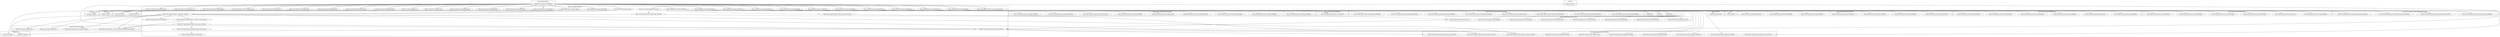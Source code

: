 digraph {
graph [overlap=false]
subgraph cluster_List_MoreUtils {
	label="List::MoreUtils";
	"List::MoreUtils::all";
	"List::MoreUtils::any";
}
subgraph cluster_warnings {
	label="warnings";
	"warnings::unimport";
}
subgraph cluster_Moose_Exporter {
	label="Moose::Exporter";
	"Moose::Exporter::import";
}
subgraph cluster_Moose_Meta_TypeConstraint_Enum {
	label="Moose::Meta::TypeConstraint::Enum";
	"Moose::Meta::TypeConstraint::Enum::BEGIN@3";
	"Moose::Meta::TypeConstraint::Enum::meta";
	"Moose::Meta::TypeConstraint::Enum::BEGIN@5";
	"Moose::Meta::TypeConstraint::Enum::BEGIN@13";
	"Moose::Meta::TypeConstraint::Enum::BEGIN@4";
	"Moose::Meta::TypeConstraint::Enum::BEGIN@7";
}
subgraph cluster_Moose_Util_TypeConstraints {
	label="Moose::Util::TypeConstraints";
	"Moose::Util::TypeConstraints::BEGIN@39";
	"Moose::Util::TypeConstraints::BEGIN@619";
	"Moose::Util::TypeConstraints::BEGIN@28";
	"Moose::Util::TypeConstraints::BEGIN@6";
	"Moose::Util::TypeConstraints::CORE:match";
	"Moose::Util::TypeConstraints::subtype";
	"Moose::Util::TypeConstraints::BEGIN@598";
	"Moose::Util::TypeConstraints::BEGIN@35";
	"Moose::Util::TypeConstraints::list_all_type_constraints";
	"Moose::Util::TypeConstraints::BEGIN@4";
	"Moose::Util::TypeConstraints::BEGIN@30";
	"Moose::Util::TypeConstraints::BEGIN@36";
	"Moose::Util::TypeConstraints::BEGIN@572";
	"Moose::Util::TypeConstraints::find_or_parse_type_constraint";
	"Moose::Util::TypeConstraints::where";
	"Moose::Util::TypeConstraints::as";
	"Moose::Util::TypeConstraints::CORE:subst";
	"Moose::Util::TypeConstraints::find_type_constraint";
	"Moose::Util::TypeConstraints::BEGIN@32";
	"Moose::Util::TypeConstraints::type";
	"Moose::Util::TypeConstraints::BEGIN@38";
	"Moose::Util::TypeConstraints::BEGIN@7";
	"Moose::Util::TypeConstraints::class_type";
	"Moose::Util::TypeConstraints::find_or_create_isa_type_constraint";
	"Moose::Util::TypeConstraints::create_class_type_constraint";
	"Moose::Util::TypeConstraints::BEGIN@65";
	"Moose::Util::TypeConstraints::CORE:qr";
	"Moose::Util::TypeConstraints::CORE:regcomp";
	"Moose::Util::TypeConstraints::BEGIN@592";
	"Moose::Util::TypeConstraints::optimize_as";
	"Moose::Util::TypeConstraints::BEGIN@5";
	"Moose::Util::TypeConstraints::_create_type_constraint";
	"Moose::Util::TypeConstraints::BEGIN@33";
	"Moose::Util::TypeConstraints::BEGIN@603";
	"Moose::Util::TypeConstraints::BEGIN@34";
	"Moose::Util::TypeConstraints::BEGIN@37";
	"Moose::Util::TypeConstraints::normalize_type_constraint_name";
	"Moose::Util::TypeConstraints::BEGIN@29";
	"Moose::Util::TypeConstraints::register_type_constraint";
	"Moose::Util::TypeConstraints::BEGIN@31";
}
subgraph cluster_Moose {
	label="Moose";
	"Moose::init_meta";
}
subgraph cluster_Moose_Meta_TypeConstraint_Parameterized {
	label="Moose::Meta::TypeConstraint::Parameterized";
	"Moose::Meta::TypeConstraint::Parameterized::BEGIN@4";
	"Moose::Meta::TypeConstraint::Parameterized::BEGIN@15";
	"Moose::Meta::TypeConstraint::Parameterized::BEGIN@8";
	"Moose::Meta::TypeConstraint::Parameterized::meta";
	"Moose::Meta::TypeConstraint::Parameterized::BEGIN@7";
	"Moose::Meta::TypeConstraint::Parameterized::BEGIN@5";
	"Moose::Meta::TypeConstraint::Parameterized::BEGIN@3";
	"Moose::Meta::TypeConstraint::Parameterized::BEGIN@9";
}
subgraph cluster_Moose_Meta_TypeConstraint_Registry {
	label="Moose::Meta::TypeConstraint::Registry";
	"Moose::Meta::TypeConstraint::Registry::type_constraints";
	"Moose::Meta::TypeConstraint::Registry::BEGIN@4";
	"Moose::Meta::TypeConstraint::Registry::meta";
	"Moose::Meta::TypeConstraint::Registry::BEGIN@6";
	"Moose::Meta::TypeConstraint::Registry::add_type_constraint";
	"Moose::Meta::TypeConstraint::Registry::get_type_constraint";
	"Moose::Meta::TypeConstraint::Registry::BEGIN@8";
	"Moose::Meta::TypeConstraint::Registry::has_type_constraint";
	"Moose::Meta::TypeConstraint::Registry::BEGIN@14";
	"Moose::Meta::TypeConstraint::Registry::BEGIN@5";
}
subgraph cluster_re {
	label="re";
	"re::BEGIN@4";
	"re::import";
	"re::BEGIN@5";
}
subgraph cluster_Scalar_Util {
	label="Scalar::Util";
	"Scalar::Util::reftype";
	"Scalar::Util::blessed";
}
subgraph cluster_Moose_Meta_TypeConstraint_Class {
	label="Moose::Meta::TypeConstraint::Class";
	"Moose::Meta::TypeConstraint::Class::BEGIN@7";
	"Moose::Meta::TypeConstraint::Class::meta";
	"Moose::Meta::TypeConstraint::Class::BEGIN@5";
	"Moose::Meta::TypeConstraint::Class::BEGIN@8";
	"Moose::Meta::TypeConstraint::Class::BEGIN@3";
	"Moose::Meta::TypeConstraint::Class::BEGIN@14";
	"Moose::Meta::TypeConstraint::Class::BEGIN@4";
	"Moose::Meta::TypeConstraint::Class::new";
}
subgraph cluster_Moose_Meta_TypeConstraint_DuckType {
	label="Moose::Meta::TypeConstraint::DuckType";
	"Moose::Meta::TypeConstraint::DuckType::BEGIN@5";
	"Moose::Meta::TypeConstraint::DuckType::BEGIN@9";
	"Moose::Meta::TypeConstraint::DuckType::BEGIN@3";
	"Moose::Meta::TypeConstraint::DuckType::BEGIN@4";
	"Moose::Meta::TypeConstraint::DuckType::meta";
	"Moose::Meta::TypeConstraint::DuckType::BEGIN@7";
	"Moose::Meta::TypeConstraint::DuckType::BEGIN@17";
	"Moose::Meta::TypeConstraint::DuckType::BEGIN@8";
	"Moose::Meta::TypeConstraint::DuckType::BEGIN@11";
}
subgraph cluster_strict {
	label="strict";
	"strict::unimport";
}
subgraph cluster_Moose_Meta_TypeConstraint_Role {
	label="Moose::Meta::TypeConstraint::Role";
	"Moose::Meta::TypeConstraint::Role::BEGIN@3";
	"Moose::Meta::TypeConstraint::Role::BEGIN@7";
	"Moose::Meta::TypeConstraint::Role::BEGIN@5";
	"Moose::Meta::TypeConstraint::Role::BEGIN@14";
	"Moose::Meta::TypeConstraint::Role::BEGIN@8";
	"Moose::Meta::TypeConstraint::Role::BEGIN@4";
	"Moose::Meta::TypeConstraint::Role::meta";
}
subgraph cluster_Exporter {
	label="Exporter";
	"Exporter::import";
}
subgraph cluster_Moose_Util_TypeConstraints_OptimizedConstraints {
	label="Moose::Util::TypeConstraints::OptimizedConstraints";
	"Moose::Util::TypeConstraints::OptimizedConstraints::BEGIN@4";
	"Moose::Util::TypeConstraints::OptimizedConstraints::BEGIN@7";
	"Moose::Util::TypeConstraints::OptimizedConstraints::BEGIN@6";
	"Moose::Util::TypeConstraints::OptimizedConstraints::BEGIN@3";
}
subgraph cluster_Moose_Meta_Attribute {
	label="Moose::Meta::Attribute";
	"Moose::Meta::Attribute::BEGIN@18";
}
subgraph cluster_Class_MOP_Mixin_HasAttributes {
	label="Class::MOP::Mixin::HasAttributes";
	"Class::MOP::Mixin::HasAttributes::add_attribute";
}
subgraph cluster_Moose_Meta_TypeConstraint {
	label="Moose::Meta::TypeConstraint";
	"Moose::Meta::TypeConstraint::name";
	"Moose::Meta::TypeConstraint::create_child_type";
	"Moose::Meta::TypeConstraint::__ANON__[Moose/Meta/TypeConstraint.pm:8]";
	"Moose::Meta::TypeConstraint::new";
}
subgraph cluster_Moose_Meta_TypeConstraint_Union {
	label="Moose::Meta::TypeConstraint::Union";
	"Moose::Meta::TypeConstraint::Union::BEGIN@4";
	"Moose::Meta::TypeConstraint::Union::meta";
	"Moose::Meta::TypeConstraint::Union::BEGIN@5";
	"Moose::Meta::TypeConstraint::Union::BEGIN@6";
	"Moose::Meta::TypeConstraint::Union::BEGIN@8";
	"Moose::Meta::TypeConstraint::Union::BEGIN@14";
}
"Moose::Util::TypeConstraints::list_all_type_constraints" -> "Moose::Meta::TypeConstraint::Registry::type_constraints";
"Moose::Util::TypeConstraints::BEGIN@38" -> "Moose::Meta::TypeConstraint::Registry::BEGIN@4";
"Moose::Util::TypeConstraints::BEGIN@29" -> "Moose::Meta::TypeConstraint::Union::BEGIN@5";
"Moose::Meta::Attribute::BEGIN@18" -> "Moose::Util::TypeConstraints::BEGIN@619";
"Moose::Util::TypeConstraints::BEGIN@7" -> "Moose::Exporter::import";
"Moose::Util::TypeConstraints::BEGIN@34" -> "Moose::Meta::TypeConstraint::Enum::BEGIN@7";
"Moose::Util::TypeConstraints::_create_type_constraint" -> "Moose::Meta::TypeConstraint::create_child_type";
"Moose::Util::TypeConstraints::BEGIN@32" -> "Moose::Meta::TypeConstraint::Class::BEGIN@8";
"Moose::Util::TypeConstraints::BEGIN@30" -> "Moose::Meta::TypeConstraint::Parameterized::BEGIN@7";
"Moose::Meta::Attribute::BEGIN@18" -> "Moose::Util::TypeConstraints::BEGIN@36";
"Moose::Util::TypeConstraints::find_or_create_isa_type_constraint" -> "Moose::Util::TypeConstraints::find_or_parse_type_constraint";
"Moose::Util::TypeConstraints::BEGIN@5" -> "Exporter::import";
"Moose::Util::TypeConstraints::BEGIN@6" -> "Exporter::import";
"Moose::Meta::Attribute::BEGIN@18" -> "Moose::Util::TypeConstraints::where";
"Moose::Util::TypeConstraints::BEGIN@619" -> "warnings::unimport";
"Moose::Util::TypeConstraints::BEGIN@592" -> "warnings::unimport";
"Moose::Util::TypeConstraints::BEGIN@598" -> "warnings::unimport";
"Moose::Util::TypeConstraints::BEGIN@603" -> "warnings::unimport";
"Moose::Util::TypeConstraints::register_type_constraint" -> "Moose::Meta::TypeConstraint::name";
"Moose::Meta::Attribute::BEGIN@18" -> "Moose::Util::TypeConstraints::find_type_constraint";
"Moose::init_meta" -> "Moose::Util::TypeConstraints::find_type_constraint";
"Moose::Util::TypeConstraints::find_or_parse_type_constraint" -> "Moose::Util::TypeConstraints::find_type_constraint";
"Moose::Meta::TypeConstraint::Class::new" -> "Moose::Util::TypeConstraints::find_type_constraint";
"Moose::Util::TypeConstraints::BEGIN@29" -> "Moose::Meta::TypeConstraint::Union::BEGIN@14";
"Moose::Meta::Attribute::BEGIN@18" -> "Moose::Util::TypeConstraints::BEGIN@38";
"Moose::init_meta" -> "Moose::Util::TypeConstraints::class_type";
"Moose::Util::TypeConstraints::BEGIN@33" -> "Moose::Meta::TypeConstraint::Role::BEGIN@4";
"Moose::Util::TypeConstraints::BEGIN@39" -> "Moose::Util::TypeConstraints::OptimizedConstraints::BEGIN@4";
"Moose::Util::TypeConstraints::class_type" -> "Moose::Util::TypeConstraints::create_class_type_constraint";
"Moose::Meta::Attribute::BEGIN@18" -> "Moose::Util::TypeConstraints::CORE:qr";
"Moose::Meta::Attribute::BEGIN@18" -> "Moose::Util::TypeConstraints::BEGIN@592";
"Moose::Meta::Attribute::BEGIN@18" -> "Moose::Util::TypeConstraints::BEGIN@5";
"Moose::Util::TypeConstraints::BEGIN@34" -> "Moose::Meta::TypeConstraint::Enum::BEGIN@3";
"Moose::Util::TypeConstraints::BEGIN@39" -> "Moose::Util::TypeConstraints::OptimizedConstraints::BEGIN@6";
"Moose::Util::TypeConstraints::subtype" -> "Moose::Util::TypeConstraints::_create_type_constraint";
"Moose::Util::TypeConstraints::type" -> "Moose::Util::TypeConstraints::_create_type_constraint";
"Moose::Util::TypeConstraints::BEGIN@30" -> "Moose::Meta::TypeConstraint::Parameterized::BEGIN@4";
"Moose::Util::TypeConstraints::BEGIN@33" -> "Moose::Meta::TypeConstraint::Role::BEGIN@14";
"Moose::Util::TypeConstraints::BEGIN@32" -> "Moose::Meta::TypeConstraint::Class::BEGIN@4";
"Moose::Meta::Attribute::BEGIN@18" -> "Moose::Util::TypeConstraints::BEGIN@39";
"Moose::Util::TypeConstraints::BEGIN@34" -> "Moose::Meta::TypeConstraint::Enum::meta";
"Moose::Util::TypeConstraints::BEGIN@29" -> "Moose::Meta::TypeConstraint::Union::meta";
"Moose::Util::TypeConstraints::BEGIN@572" -> "re::BEGIN@5";
"Moose::Util::TypeConstraints::_create_type_constraint" -> "Moose::Util::TypeConstraints::CORE:match";
"Moose::Util::TypeConstraints::find_type_constraint" -> "Scalar::Util::blessed";
"Moose::Util::TypeConstraints::_create_type_constraint" -> "Scalar::Util::blessed";
"Moose::Util::TypeConstraints::_create_type_constraint" -> "Moose::Meta::TypeConstraint::__ANON__[Moose/Meta/TypeConstraint.pm:8]";
"Moose::Util::TypeConstraints::find_or_create_isa_type_constraint" -> "Moose::Meta::TypeConstraint::__ANON__[Moose/Meta/TypeConstraint.pm:8]";
"Moose::Util::TypeConstraints::find_or_parse_type_constraint" -> "Moose::Meta::TypeConstraint::__ANON__[Moose/Meta/TypeConstraint.pm:8]";
"Moose::Util::TypeConstraints::BEGIN@33" -> "Moose::Meta::TypeConstraint::Role::meta";
"Moose::Util::TypeConstraints::_create_type_constraint" -> "Moose::Meta::TypeConstraint::new";
"Moose::Util::TypeConstraints::BEGIN@35" -> "Moose::Meta::TypeConstraint::DuckType::BEGIN@5";
"Moose::Util::TypeConstraints::BEGIN@32" -> "Moose::Meta::TypeConstraint::Class::BEGIN@5";
"Moose::Util::TypeConstraints::BEGIN@30" -> "Moose::Meta::TypeConstraint::Parameterized::meta";
"Moose::Util::TypeConstraints::BEGIN@30" -> "Moose::Meta::TypeConstraint::Parameterized::BEGIN@8";
"Moose::Meta::Attribute::BEGIN@18" -> "Moose::Util::TypeConstraints::BEGIN@572";
"Moose::Util::TypeConstraints::BEGIN@32" -> "Moose::Meta::TypeConstraint::Class::meta";
"Moose::Meta::Attribute::BEGIN@18" -> "Moose::Util::TypeConstraints::as";
"Moose::Util::TypeConstraints::BEGIN@29" -> "Moose::Meta::TypeConstraint::Union::BEGIN@8";
"Moose::Util::TypeConstraints::BEGIN@38" -> "Moose::Meta::TypeConstraint::Registry::BEGIN@6";
"Moose::Util::TypeConstraints::_create_type_constraint" -> "Moose::Util::TypeConstraints::find_or_create_isa_type_constraint";
"Moose::Meta::Attribute::BEGIN@18" -> "Moose::Util::TypeConstraints::BEGIN@65";
"Moose::Meta::Attribute::BEGIN@18" -> "Moose::Util::TypeConstraints::CORE:regcomp";
"Moose::Util::TypeConstraints::BEGIN@39" -> "Moose::Util::TypeConstraints::OptimizedConstraints::BEGIN@7";
"Moose::Meta::Attribute::BEGIN@18" -> "Moose::Util::TypeConstraints::BEGIN@33";
"Moose::Util::TypeConstraints::BEGIN@35" -> "Moose::Meta::TypeConstraint::DuckType::BEGIN@3";
"Moose::Util::TypeConstraints::BEGIN@35" -> "Moose::Meta::TypeConstraint::DuckType::meta";
"Moose::Util::TypeConstraints::BEGIN@38" -> "Moose::Meta::TypeConstraint::Registry::BEGIN@8";
"Moose::Meta::Attribute::BEGIN@18" -> "Moose::Util::TypeConstraints::BEGIN@37";
"Moose::Util::TypeConstraints::BEGIN@38" -> "Class::MOP::Mixin::HasAttributes::add_attribute";
"Moose::Util::TypeConstraints::BEGIN@33" -> "Class::MOP::Mixin::HasAttributes::add_attribute";
"Moose::Util::TypeConstraints::BEGIN@35" -> "Class::MOP::Mixin::HasAttributes::add_attribute";
"Moose::Util::TypeConstraints::BEGIN@30" -> "Class::MOP::Mixin::HasAttributes::add_attribute";
"Moose::Util::TypeConstraints::BEGIN@34" -> "Class::MOP::Mixin::HasAttributes::add_attribute";
"Moose::Util::TypeConstraints::BEGIN@32" -> "Class::MOP::Mixin::HasAttributes::add_attribute";
"Moose::Util::TypeConstraints::BEGIN@29" -> "Class::MOP::Mixin::HasAttributes::add_attribute";
"Moose::Util::TypeConstraints::BEGIN@39" -> "Moose::Util::TypeConstraints::OptimizedConstraints::BEGIN@3";
"Moose::Util::TypeConstraints::BEGIN@32" -> "Moose::Meta::TypeConstraint::Class::BEGIN@3";
"Moose::Util::TypeConstraints::BEGIN@34" -> "Moose::Meta::TypeConstraint::Enum::BEGIN@4";
"Moose::Util::TypeConstraints::BEGIN@32" -> "Moose::Meta::TypeConstraint::Class::BEGIN@14";
"Moose::Util::TypeConstraints::BEGIN@32" -> "Moose::Meta::TypeConstraint::Class::BEGIN@7";
"Moose::Util::TypeConstraints::BEGIN@35" -> "Moose::Meta::TypeConstraint::DuckType::BEGIN@7";
"Moose::Meta::Attribute::BEGIN@18" -> "Moose::Util::TypeConstraints::BEGIN@6";
"Moose::Meta::Attribute::BEGIN@18" -> "Moose::Util::TypeConstraints::BEGIN@598";
"Moose::Meta::Attribute::BEGIN@18" -> "Moose::Util::TypeConstraints::subtype";
"Moose::Meta::Attribute::BEGIN@18" -> "Moose::Util::TypeConstraints::BEGIN@35";
"Moose::Meta::Attribute::BEGIN@18" -> "Moose::Util::TypeConstraints::BEGIN@4";
"Moose::Util::TypeConstraints::BEGIN@35" -> "Moose::Meta::TypeConstraint::DuckType::BEGIN@9";
"Moose::Meta::Attribute::BEGIN@18" -> "Moose::Util::TypeConstraints::list_all_type_constraints";
"Moose::Meta::Attribute::BEGIN@18" -> "Moose::Util::TypeConstraints::BEGIN@30";
"Moose::Util::TypeConstraints::_create_type_constraint" -> "Moose::Meta::TypeConstraint::Registry::add_type_constraint";
"Moose::Util::TypeConstraints::register_type_constraint" -> "Moose::Meta::TypeConstraint::Registry::add_type_constraint";
"Moose::Util::TypeConstraints::BEGIN@29" -> "Moose::Meta::TypeConstraint::Union::BEGIN@4";
"Moose::Util::TypeConstraints::subtype" -> "Scalar::Util::reftype";
"Moose::Meta::Attribute::BEGIN@18" -> "Moose::Util::TypeConstraints::type";
"Moose::Util::TypeConstraints::BEGIN@65" -> "strict::unimport";
"Moose::Util::TypeConstraints::BEGIN@35" -> "Moose::Meta::TypeConstraint::DuckType::BEGIN@17";
"Moose::Util::TypeConstraints::BEGIN@35" -> "Moose::Meta::TypeConstraint::DuckType::BEGIN@11";
"Moose::Util::TypeConstraints::BEGIN@30" -> "Moose::Meta::TypeConstraint::Parameterized::BEGIN@3";
"Moose::Meta::Attribute::BEGIN@18" -> "Moose::Util::TypeConstraints::optimize_as";
"Moose::Util::TypeConstraints::BEGIN@38" -> "Moose::Meta::TypeConstraint::Registry::BEGIN@5";
"Moose::Util::TypeConstraints::BEGIN@30" -> "Moose::Meta::TypeConstraint::Parameterized::BEGIN@5";
"Moose::Util::TypeConstraints::_create_type_constraint" -> "Moose::Meta::TypeConstraint::Registry::get_type_constraint";
"Moose::Util::TypeConstraints::find_type_constraint" -> "Moose::Meta::TypeConstraint::Registry::get_type_constraint";
"Moose::Meta::Attribute::BEGIN@18" -> "Moose::Util::TypeConstraints::BEGIN@29";
"Moose::Meta::Attribute::BEGIN@18" -> "Moose::Util::TypeConstraints::BEGIN@31";
"Moose::Util::TypeConstraints::BEGIN@33" -> "Moose::Meta::TypeConstraint::Role::BEGIN@8";
"Moose::Util::TypeConstraints::BEGIN@29" -> "Moose::Meta::TypeConstraint::Union::BEGIN@6";
"Moose::Meta::Attribute::BEGIN@18" -> "Moose::Util::TypeConstraints::BEGIN@28";
"Moose::Util::TypeConstraints::BEGIN@33" -> "Moose::Meta::TypeConstraint::Role::BEGIN@3";
"Moose::Util::TypeConstraints::BEGIN@30" -> "Moose::Meta::TypeConstraint::Parameterized::BEGIN@15";
"Moose::Util::TypeConstraints::BEGIN@572" -> "re::import";
"Moose::Util::TypeConstraints::BEGIN@33" -> "Moose::Meta::TypeConstraint::Role::BEGIN@7";
"Moose::Util::TypeConstraints::BEGIN@30" -> "Moose::Meta::TypeConstraint::Parameterized::BEGIN@9";
"Moose::Util::TypeConstraints::normalize_type_constraint_name" -> "Moose::Util::TypeConstraints::CORE:subst";
"Moose::Util::TypeConstraints::find_type_constraint" -> "Moose::Meta::TypeConstraint::Registry::has_type_constraint";
"Moose::Meta::Attribute::BEGIN@18" -> "Moose::Util::TypeConstraints::BEGIN@32";
"Moose::Util::TypeConstraints::BEGIN@38" -> "Moose::Meta::TypeConstraint::Registry::BEGIN@14";
"Moose::Util::TypeConstraints::subtype" -> "List::MoreUtils::all";
"Moose::Util::TypeConstraints::BEGIN@38" -> "Moose::Meta::TypeConstraint::Registry::meta";
"Moose::Util::TypeConstraints::BEGIN@34" -> "Moose::Meta::TypeConstraint::Enum::BEGIN@5";
"Moose::Meta::Attribute::BEGIN@18" -> "Moose::Util::TypeConstraints::BEGIN@7";
"Moose::Util::TypeConstraints::BEGIN@34" -> "Moose::Meta::TypeConstraint::Enum::BEGIN@13";
"Moose::Util::TypeConstraints::type" -> "List::MoreUtils::any";
"Moose::Util::TypeConstraints::BEGIN@572" -> "re::BEGIN@4";
"Moose::Util::TypeConstraints::BEGIN@33" -> "Moose::Meta::TypeConstraint::Role::BEGIN@5";
"Moose::Util::TypeConstraints::BEGIN@35" -> "Moose::Meta::TypeConstraint::DuckType::BEGIN@4";
"Moose::Util::TypeConstraints::create_class_type_constraint" -> "Moose::Meta::TypeConstraint::Class::new";
"Moose::Meta::Attribute::BEGIN@18" -> "Moose::Util::TypeConstraints::BEGIN@603";
"Moose::Meta::Attribute::BEGIN@18" -> "Moose::Util::TypeConstraints::BEGIN@34";
"Moose::Util::TypeConstraints::BEGIN@35" -> "Moose::Meta::TypeConstraint::DuckType::BEGIN@8";
"Moose::Util::TypeConstraints::find_or_parse_type_constraint" -> "Moose::Util::TypeConstraints::normalize_type_constraint_name";
"Moose::Util::TypeConstraints::class_type" -> "Moose::Util::TypeConstraints::register_type_constraint";
}
